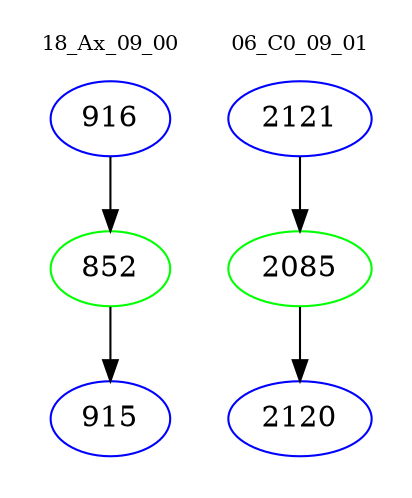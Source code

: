 digraph{
subgraph cluster_0 {
color = white
label = "18_Ax_09_00";
fontsize=10;
T0_916 [label="916", color="blue"]
T0_916 -> T0_852 [color="black"]
T0_852 [label="852", color="green"]
T0_852 -> T0_915 [color="black"]
T0_915 [label="915", color="blue"]
}
subgraph cluster_1 {
color = white
label = "06_C0_09_01";
fontsize=10;
T1_2121 [label="2121", color="blue"]
T1_2121 -> T1_2085 [color="black"]
T1_2085 [label="2085", color="green"]
T1_2085 -> T1_2120 [color="black"]
T1_2120 [label="2120", color="blue"]
}
}
